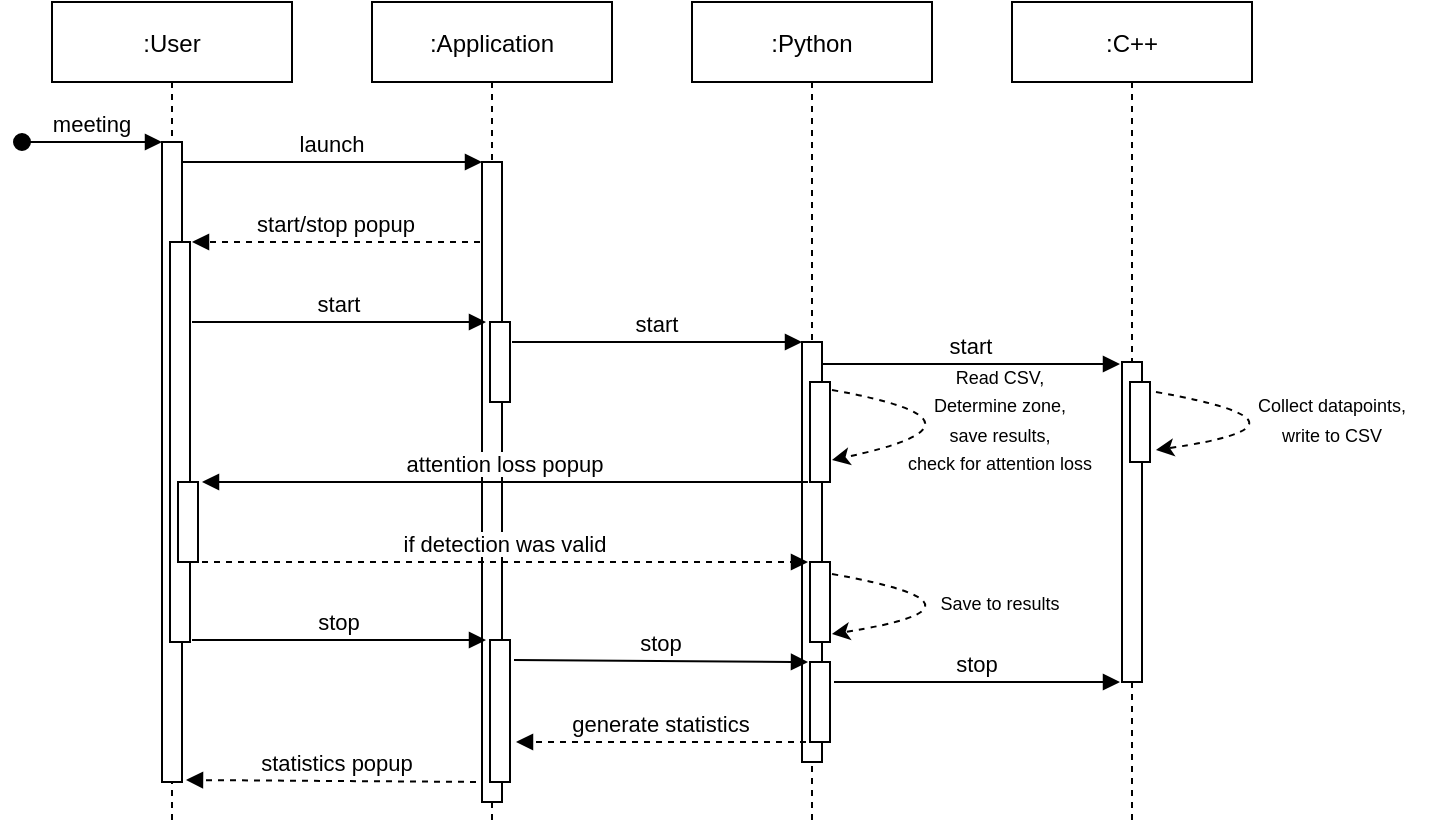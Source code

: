 <mxfile version="20.2.3" type="device"><diagram id="kgpKYQtTHZ0yAKxKKP6v" name="Page-1"><mxGraphModel dx="1901" dy="1367" grid="1" gridSize="10" guides="1" tooltips="1" connect="1" arrows="1" fold="1" page="1" pageScale="1" pageWidth="850" pageHeight="1100" math="0" shadow="0"><root><mxCell id="0"/><mxCell id="1" parent="0"/><mxCell id="3nuBFxr9cyL0pnOWT2aG-1" value=":User" style="shape=umlLifeline;perimeter=lifelinePerimeter;container=1;collapsible=0;recursiveResize=0;rounded=0;shadow=0;strokeWidth=1;" parent="1" vertex="1"><mxGeometry x="120" y="80" width="120" height="410" as="geometry"/></mxCell><mxCell id="3nuBFxr9cyL0pnOWT2aG-2" value="" style="points=[];perimeter=orthogonalPerimeter;rounded=0;shadow=0;strokeWidth=1;" parent="3nuBFxr9cyL0pnOWT2aG-1" vertex="1"><mxGeometry x="55" y="70" width="10" height="320" as="geometry"/></mxCell><mxCell id="3nuBFxr9cyL0pnOWT2aG-3" value="meeting" style="verticalAlign=bottom;startArrow=oval;endArrow=block;startSize=8;shadow=0;strokeWidth=1;" parent="3nuBFxr9cyL0pnOWT2aG-1" target="3nuBFxr9cyL0pnOWT2aG-2" edge="1"><mxGeometry relative="1" as="geometry"><mxPoint x="-15" y="70" as="sourcePoint"/></mxGeometry></mxCell><mxCell id="Ye6NVDNa0sqWAq6tIxAA-13" value="" style="points=[];perimeter=orthogonalPerimeter;rounded=0;shadow=0;strokeWidth=1;" vertex="1" parent="3nuBFxr9cyL0pnOWT2aG-1"><mxGeometry x="59" y="120" width="10" height="200" as="geometry"/></mxCell><mxCell id="Ye6NVDNa0sqWAq6tIxAA-22" value="" style="points=[];perimeter=orthogonalPerimeter;rounded=0;shadow=0;strokeWidth=1;" vertex="1" parent="3nuBFxr9cyL0pnOWT2aG-1"><mxGeometry x="63" y="240" width="10" height="40" as="geometry"/></mxCell><mxCell id="Ye6NVDNa0sqWAq6tIxAA-36" value="statistics popup" style="verticalAlign=bottom;endArrow=block;shadow=0;strokeWidth=1;dashed=1;" edge="1" parent="3nuBFxr9cyL0pnOWT2aG-1"><mxGeometry relative="1" as="geometry"><mxPoint x="218" y="390" as="sourcePoint"/><mxPoint x="67" y="389" as="targetPoint"/></mxGeometry></mxCell><mxCell id="3nuBFxr9cyL0pnOWT2aG-5" value=":Application" style="shape=umlLifeline;perimeter=lifelinePerimeter;container=1;collapsible=0;recursiveResize=0;rounded=0;shadow=0;strokeWidth=1;" parent="1" vertex="1"><mxGeometry x="280" y="80" width="120" height="410" as="geometry"/></mxCell><mxCell id="3nuBFxr9cyL0pnOWT2aG-6" value="" style="points=[];perimeter=orthogonalPerimeter;rounded=0;shadow=0;strokeWidth=1;" parent="3nuBFxr9cyL0pnOWT2aG-5" vertex="1"><mxGeometry x="55" y="80" width="10" height="320" as="geometry"/></mxCell><mxCell id="Ye6NVDNa0sqWAq6tIxAA-10" value="start" style="verticalAlign=bottom;endArrow=block;shadow=0;strokeWidth=1;" edge="1" parent="3nuBFxr9cyL0pnOWT2aG-5"><mxGeometry relative="1" as="geometry"><mxPoint x="-90" y="160" as="sourcePoint"/><mxPoint x="57" y="160" as="targetPoint"/></mxGeometry></mxCell><mxCell id="Ye6NVDNa0sqWAq6tIxAA-14" value="" style="points=[];perimeter=orthogonalPerimeter;rounded=0;shadow=0;strokeWidth=1;" vertex="1" parent="3nuBFxr9cyL0pnOWT2aG-5"><mxGeometry x="59" y="160" width="10" height="40" as="geometry"/></mxCell><mxCell id="Ye6NVDNa0sqWAq6tIxAA-29" value="stop" style="verticalAlign=bottom;endArrow=block;shadow=0;strokeWidth=1;" edge="1" parent="3nuBFxr9cyL0pnOWT2aG-5"><mxGeometry relative="1" as="geometry"><mxPoint x="-90" y="319" as="sourcePoint"/><mxPoint x="57" y="319" as="targetPoint"/></mxGeometry></mxCell><mxCell id="Ye6NVDNa0sqWAq6tIxAA-30" value="" style="points=[];perimeter=orthogonalPerimeter;rounded=0;shadow=0;strokeWidth=1;" vertex="1" parent="3nuBFxr9cyL0pnOWT2aG-5"><mxGeometry x="59" y="319" width="10" height="71" as="geometry"/></mxCell><mxCell id="3nuBFxr9cyL0pnOWT2aG-8" value="launch" style="verticalAlign=bottom;endArrow=block;entryX=0;entryY=0;shadow=0;strokeWidth=1;" parent="1" source="3nuBFxr9cyL0pnOWT2aG-2" target="3nuBFxr9cyL0pnOWT2aG-6" edge="1"><mxGeometry relative="1" as="geometry"><mxPoint x="275" y="160" as="sourcePoint"/></mxGeometry></mxCell><mxCell id="Ye6NVDNa0sqWAq6tIxAA-3" value=":Python" style="shape=umlLifeline;perimeter=lifelinePerimeter;container=1;collapsible=0;recursiveResize=0;rounded=0;shadow=0;strokeWidth=1;" vertex="1" parent="1"><mxGeometry x="440" y="80" width="120" height="410" as="geometry"/></mxCell><mxCell id="Ye6NVDNa0sqWAq6tIxAA-4" value="" style="points=[];perimeter=orthogonalPerimeter;rounded=0;shadow=0;strokeWidth=1;" vertex="1" parent="Ye6NVDNa0sqWAq6tIxAA-3"><mxGeometry x="55" y="170" width="10" height="210" as="geometry"/></mxCell><mxCell id="Ye6NVDNa0sqWAq6tIxAA-11" value="start" style="verticalAlign=bottom;endArrow=block;entryX=0;entryY=0;shadow=0;strokeWidth=1;" edge="1" parent="Ye6NVDNa0sqWAq6tIxAA-3"><mxGeometry relative="1" as="geometry"><mxPoint x="-90" y="170" as="sourcePoint"/><mxPoint x="55" y="170" as="targetPoint"/></mxGeometry></mxCell><mxCell id="Ye6NVDNa0sqWAq6tIxAA-15" value="" style="points=[];perimeter=orthogonalPerimeter;rounded=0;shadow=0;strokeWidth=1;" vertex="1" parent="Ye6NVDNa0sqWAq6tIxAA-3"><mxGeometry x="59" y="190" width="10" height="50" as="geometry"/></mxCell><mxCell id="Ye6NVDNa0sqWAq6tIxAA-26" value="" style="points=[];perimeter=orthogonalPerimeter;rounded=0;shadow=0;strokeWidth=1;" vertex="1" parent="Ye6NVDNa0sqWAq6tIxAA-3"><mxGeometry x="59" y="280" width="10" height="40" as="geometry"/></mxCell><mxCell id="Ye6NVDNa0sqWAq6tIxAA-33" value="stop" style="verticalAlign=bottom;endArrow=block;shadow=0;strokeWidth=1;" edge="1" parent="Ye6NVDNa0sqWAq6tIxAA-3"><mxGeometry relative="1" as="geometry"><mxPoint x="71" y="340" as="sourcePoint"/><mxPoint x="214" y="340" as="targetPoint"/></mxGeometry></mxCell><mxCell id="Ye6NVDNa0sqWAq6tIxAA-34" value="" style="points=[];perimeter=orthogonalPerimeter;rounded=0;shadow=0;strokeWidth=1;" vertex="1" parent="Ye6NVDNa0sqWAq6tIxAA-3"><mxGeometry x="59" y="330" width="10" height="40" as="geometry"/></mxCell><mxCell id="Ye6NVDNa0sqWAq6tIxAA-35" value="generate statistics" style="verticalAlign=bottom;endArrow=block;shadow=0;strokeWidth=1;dashed=1;" edge="1" parent="Ye6NVDNa0sqWAq6tIxAA-3"><mxGeometry relative="1" as="geometry"><mxPoint x="57" y="370" as="sourcePoint"/><mxPoint x="-88" y="370" as="targetPoint"/></mxGeometry></mxCell><mxCell id="Ye6NVDNa0sqWAq6tIxAA-5" value=":C++" style="shape=umlLifeline;perimeter=lifelinePerimeter;container=1;collapsible=0;recursiveResize=0;rounded=0;shadow=0;strokeWidth=1;" vertex="1" parent="1"><mxGeometry x="600" y="80" width="120" height="410" as="geometry"/></mxCell><mxCell id="Ye6NVDNa0sqWAq6tIxAA-6" value="" style="points=[];perimeter=orthogonalPerimeter;rounded=0;shadow=0;strokeWidth=1;" vertex="1" parent="Ye6NVDNa0sqWAq6tIxAA-5"><mxGeometry x="55" y="180" width="10" height="160" as="geometry"/></mxCell><mxCell id="Ye6NVDNa0sqWAq6tIxAA-16" value="" style="points=[];perimeter=orthogonalPerimeter;rounded=0;shadow=0;strokeWidth=1;" vertex="1" parent="Ye6NVDNa0sqWAq6tIxAA-5"><mxGeometry x="59" y="190" width="10" height="40" as="geometry"/></mxCell><mxCell id="Ye6NVDNa0sqWAq6tIxAA-8" value="start/stop popup" style="verticalAlign=bottom;endArrow=block;shadow=0;strokeWidth=1;dashed=1;" edge="1" parent="1"><mxGeometry relative="1" as="geometry"><mxPoint x="334" y="200" as="sourcePoint"/><mxPoint x="190" y="200" as="targetPoint"/></mxGeometry></mxCell><mxCell id="Ye6NVDNa0sqWAq6tIxAA-12" value="start" style="verticalAlign=bottom;endArrow=block;shadow=0;strokeWidth=1;" edge="1" parent="1"><mxGeometry relative="1" as="geometry"><mxPoint x="505" y="261" as="sourcePoint"/><mxPoint x="654" y="261" as="targetPoint"/></mxGeometry></mxCell><mxCell id="Ye6NVDNa0sqWAq6tIxAA-18" value="" style="endArrow=classic;html=1;dashed=1;curved=1;" edge="1" parent="1"><mxGeometry width="50" height="50" relative="1" as="geometry"><mxPoint x="510" y="274" as="sourcePoint"/><mxPoint x="510" y="309" as="targetPoint"/><Array as="points"><mxPoint x="600" y="290"/></Array></mxGeometry></mxCell><mxCell id="Ye6NVDNa0sqWAq6tIxAA-20" value="&lt;font style=&quot;font-size: 9px;&quot;&gt;Read CSV,&lt;br&gt;Determine zone,&lt;br&gt;save results,&lt;br&gt;check for attention loss&lt;br&gt;&lt;/font&gt;" style="text;html=1;strokeColor=none;fillColor=none;align=center;verticalAlign=middle;whiteSpace=wrap;rounded=0;" vertex="1" parent="1"><mxGeometry x="544" y="273" width="100" height="30" as="geometry"/></mxCell><mxCell id="Ye6NVDNa0sqWAq6tIxAA-21" value="attention loss popup" style="verticalAlign=bottom;endArrow=block;shadow=0;strokeWidth=1;" edge="1" parent="1"><mxGeometry relative="1" as="geometry"><mxPoint x="498" y="320" as="sourcePoint"/><mxPoint x="195" y="320" as="targetPoint"/></mxGeometry></mxCell><mxCell id="Ye6NVDNa0sqWAq6tIxAA-23" value="if detection was valid" style="verticalAlign=bottom;endArrow=block;shadow=0;strokeWidth=1;dashed=1;" edge="1" parent="1"><mxGeometry relative="1" as="geometry"><mxPoint x="195" y="360" as="sourcePoint"/><mxPoint x="498" y="360" as="targetPoint"/></mxGeometry></mxCell><mxCell id="Ye6NVDNa0sqWAq6tIxAA-24" value="" style="endArrow=classic;html=1;dashed=1;curved=1;" edge="1" parent="1"><mxGeometry width="50" height="50" relative="1" as="geometry"><mxPoint x="672" y="275.0" as="sourcePoint"/><mxPoint x="672" y="304" as="targetPoint"/><Array as="points"><mxPoint x="762" y="291"/></Array></mxGeometry></mxCell><mxCell id="Ye6NVDNa0sqWAq6tIxAA-25" value="&lt;font style=&quot;font-size: 9px;&quot;&gt;Collect datapoints,&lt;br&gt;write to CSV&lt;br&gt;&lt;/font&gt;" style="text;html=1;strokeColor=none;fillColor=none;align=center;verticalAlign=middle;whiteSpace=wrap;rounded=0;" vertex="1" parent="1"><mxGeometry x="710" y="273" width="100" height="30" as="geometry"/></mxCell><mxCell id="Ye6NVDNa0sqWAq6tIxAA-27" value="" style="endArrow=classic;html=1;dashed=1;curved=1;" edge="1" parent="1"><mxGeometry width="50" height="50" relative="1" as="geometry"><mxPoint x="510" y="366.0" as="sourcePoint"/><mxPoint x="510" y="396" as="targetPoint"/><Array as="points"><mxPoint x="600" y="382"/></Array></mxGeometry></mxCell><mxCell id="Ye6NVDNa0sqWAq6tIxAA-28" value="&lt;font style=&quot;font-size: 9px;&quot;&gt;Save to results&lt;br&gt;&lt;/font&gt;" style="text;html=1;strokeColor=none;fillColor=none;align=center;verticalAlign=middle;whiteSpace=wrap;rounded=0;" vertex="1" parent="1"><mxGeometry x="544" y="365" width="100" height="30" as="geometry"/></mxCell><mxCell id="Ye6NVDNa0sqWAq6tIxAA-31" value="stop" style="verticalAlign=bottom;endArrow=block;shadow=0;strokeWidth=1;" edge="1" parent="1"><mxGeometry relative="1" as="geometry"><mxPoint x="351" y="409" as="sourcePoint"/><mxPoint x="498" y="410" as="targetPoint"/></mxGeometry></mxCell></root></mxGraphModel></diagram></mxfile>